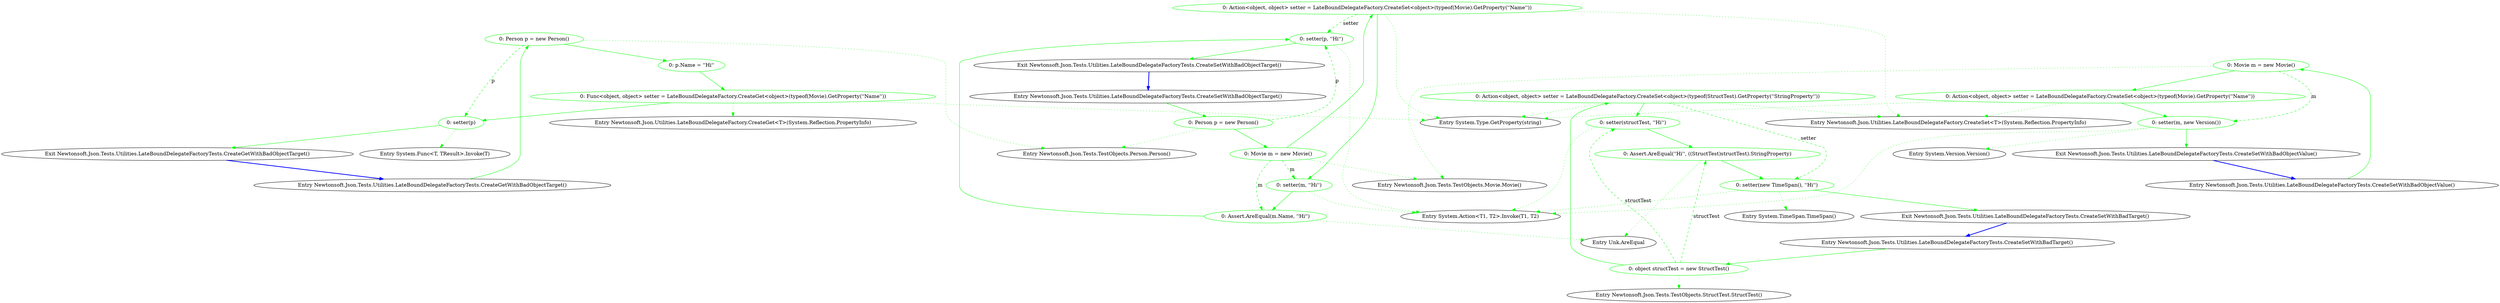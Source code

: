 digraph  {
d1 [cluster="Newtonsoft.Json.Tests.Utilities.LateBoundDelegateFactoryTests.CreateGetWithBadObjectTarget()", color=green, community=0, label="0: Person p = new Person()", span="42-42"];
d0 [cluster="Newtonsoft.Json.Tests.Utilities.LateBoundDelegateFactoryTests.CreateGetWithBadObjectTarget()", label="Entry Newtonsoft.Json.Tests.Utilities.LateBoundDelegateFactoryTests.CreateGetWithBadObjectTarget()", span="40-40"];
d2 [cluster="Newtonsoft.Json.Tests.Utilities.LateBoundDelegateFactoryTests.CreateGetWithBadObjectTarget()", color=green, community=0, label="0: p.Name = ''Hi''", span="43-43"];
d6 [cluster="Newtonsoft.Json.Tests.TestObjects.Person.Person()", label="Entry Newtonsoft.Json.Tests.TestObjects.Person.Person()", span="34-34"];
d4 [cluster="Newtonsoft.Json.Tests.Utilities.LateBoundDelegateFactoryTests.CreateGetWithBadObjectTarget()", color=green, community=0, label="0: setter(p)", span="47-47"];
d3 [cluster="Newtonsoft.Json.Tests.Utilities.LateBoundDelegateFactoryTests.CreateGetWithBadObjectTarget()", color=green, community=0, label="0: Func<object, object> setter = LateBoundDelegateFactory.CreateGet<object>(typeof(Movie).GetProperty(''Name''))", span="45-45"];
d5 [cluster="Newtonsoft.Json.Tests.Utilities.LateBoundDelegateFactoryTests.CreateGetWithBadObjectTarget()", label="Exit Newtonsoft.Json.Tests.Utilities.LateBoundDelegateFactoryTests.CreateGetWithBadObjectTarget()", span="40-40"];
d9 [cluster="System.Func<T, TResult>.Invoke(T)", label="Entry System.Func<T, TResult>.Invoke(T)", span="0-0"];
d7 [cluster="System.Type.GetProperty(string)", label="Entry System.Type.GetProperty(string)", span="0-0"];
d8 [cluster="Newtonsoft.Json.Utilities.LateBoundDelegateFactory.CreateGet<T>(System.Reflection.PropertyInfo)", label="Entry Newtonsoft.Json.Utilities.LateBoundDelegateFactory.CreateGet<T>(System.Reflection.PropertyInfo)", span="155-155"];
d11 [cluster="Newtonsoft.Json.Tests.Utilities.LateBoundDelegateFactoryTests.CreateSetWithBadObjectTarget()", color=green, community=0, label="0: Person p = new Person()", span="54-54"];
d10 [cluster="Newtonsoft.Json.Tests.Utilities.LateBoundDelegateFactoryTests.CreateSetWithBadObjectTarget()", label="Entry Newtonsoft.Json.Tests.Utilities.LateBoundDelegateFactoryTests.CreateSetWithBadObjectTarget()", span="52-52"];
d12 [cluster="Newtonsoft.Json.Tests.Utilities.LateBoundDelegateFactoryTests.CreateSetWithBadObjectTarget()", color=green, community=0, label="0: Movie m = new Movie()", span="55-55"];
d16 [cluster="Newtonsoft.Json.Tests.Utilities.LateBoundDelegateFactoryTests.CreateSetWithBadObjectTarget()", color=green, community=0, label="0: setter(p, ''Hi'')", span="63-63"];
d13 [cluster="Newtonsoft.Json.Tests.Utilities.LateBoundDelegateFactoryTests.CreateSetWithBadObjectTarget()", color=green, community=0, label="0: Action<object, object> setter = LateBoundDelegateFactory.CreateSet<object>(typeof(Movie).GetProperty(''Name''))", span="57-57"];
d18 [cluster="Newtonsoft.Json.Tests.TestObjects.Movie.Movie()", label="Entry Newtonsoft.Json.Tests.TestObjects.Movie.Movie()", span="7-7"];
d14 [cluster="Newtonsoft.Json.Tests.Utilities.LateBoundDelegateFactoryTests.CreateSetWithBadObjectTarget()", color=green, community=0, label="0: setter(m, ''Hi'')", span="59-59"];
d15 [cluster="Newtonsoft.Json.Tests.Utilities.LateBoundDelegateFactoryTests.CreateSetWithBadObjectTarget()", color=green, community=0, label="0: Assert.AreEqual(m.Name, ''Hi'')", span="61-61"];
d17 [cluster="Newtonsoft.Json.Tests.Utilities.LateBoundDelegateFactoryTests.CreateSetWithBadObjectTarget()", label="Exit Newtonsoft.Json.Tests.Utilities.LateBoundDelegateFactoryTests.CreateSetWithBadObjectTarget()", span="52-52"];
d20 [cluster="System.Action<T1, T2>.Invoke(T1, T2)", label="Entry System.Action<T1, T2>.Invoke(T1, T2)", span="0-0"];
d19 [cluster="Newtonsoft.Json.Utilities.LateBoundDelegateFactory.CreateSet<T>(System.Reflection.PropertyInfo)", label="Entry Newtonsoft.Json.Utilities.LateBoundDelegateFactory.CreateSet<T>(System.Reflection.PropertyInfo)", span="238-238"];
d21 [cluster="Unk.AreEqual", label="Entry Unk.AreEqual", span=""];
d23 [cluster="Newtonsoft.Json.Tests.Utilities.LateBoundDelegateFactoryTests.CreateSetWithBadTarget()", color=green, community=0, label="0: object structTest = new StructTest()", span="70-70"];
d22 [cluster="Newtonsoft.Json.Tests.Utilities.LateBoundDelegateFactoryTests.CreateSetWithBadTarget()", label="Entry Newtonsoft.Json.Tests.Utilities.LateBoundDelegateFactoryTests.CreateSetWithBadTarget()", span="68-68"];
d24 [cluster="Newtonsoft.Json.Tests.Utilities.LateBoundDelegateFactoryTests.CreateSetWithBadTarget()", color=green, community=0, label="0: Action<object, object> setter = LateBoundDelegateFactory.CreateSet<object>(typeof(StructTest).GetProperty(''StringProperty''))", span="72-72"];
d29 [cluster="Newtonsoft.Json.Tests.TestObjects.StructTest.StructTest()", label="Entry Newtonsoft.Json.Tests.TestObjects.StructTest.StructTest()", span="27-27"];
d25 [cluster="Newtonsoft.Json.Tests.Utilities.LateBoundDelegateFactoryTests.CreateSetWithBadTarget()", color=green, community=0, label="0: setter(structTest, ''Hi'')", span="74-74"];
d26 [cluster="Newtonsoft.Json.Tests.Utilities.LateBoundDelegateFactoryTests.CreateSetWithBadTarget()", color=green, community=0, label="0: Assert.AreEqual(''Hi'', ((StructTest)structTest).StringProperty)", span="76-76"];
d27 [cluster="Newtonsoft.Json.Tests.Utilities.LateBoundDelegateFactoryTests.CreateSetWithBadTarget()", color=green, community=0, label="0: setter(new TimeSpan(), ''Hi'')", span="78-78"];
d28 [cluster="Newtonsoft.Json.Tests.Utilities.LateBoundDelegateFactoryTests.CreateSetWithBadTarget()", label="Exit Newtonsoft.Json.Tests.Utilities.LateBoundDelegateFactoryTests.CreateSetWithBadTarget()", span="68-68"];
d30 [cluster="System.TimeSpan.TimeSpan()", label="Entry System.TimeSpan.TimeSpan()", span="0-0"];
d32 [cluster="Newtonsoft.Json.Tests.Utilities.LateBoundDelegateFactoryTests.CreateSetWithBadObjectValue()", color=green, community=0, label="0: Movie m = new Movie()", span="85-85"];
d31 [cluster="Newtonsoft.Json.Tests.Utilities.LateBoundDelegateFactoryTests.CreateSetWithBadObjectValue()", label="Entry Newtonsoft.Json.Tests.Utilities.LateBoundDelegateFactoryTests.CreateSetWithBadObjectValue()", span="83-83"];
d33 [cluster="Newtonsoft.Json.Tests.Utilities.LateBoundDelegateFactoryTests.CreateSetWithBadObjectValue()", color=green, community=0, label="0: Action<object, object> setter = LateBoundDelegateFactory.CreateSet<object>(typeof(Movie).GetProperty(''Name''))", span="87-87"];
d34 [cluster="Newtonsoft.Json.Tests.Utilities.LateBoundDelegateFactoryTests.CreateSetWithBadObjectValue()", color=green, community=0, label="0: setter(m, new Version())", span="89-89"];
d35 [cluster="Newtonsoft.Json.Tests.Utilities.LateBoundDelegateFactoryTests.CreateSetWithBadObjectValue()", label="Exit Newtonsoft.Json.Tests.Utilities.LateBoundDelegateFactoryTests.CreateSetWithBadObjectValue()", span="83-83"];
d36 [cluster="System.Version.Version()", label="Entry System.Version.Version()", span="0-0"];
d1 -> d2  [color=green, key=0, style=solid];
d1 -> d6  [color=green, key=2, style=dotted];
d1 -> d4  [color=green, key=1, label=p, style=dashed];
d0 -> d1  [color=green, key=0, style=solid];
d2 -> d3  [color=green, key=0, style=solid];
d4 -> d5  [color=green, key=0, style=solid];
d4 -> d9  [color=green, key=2, style=dotted];
d3 -> d4  [color=green, key=0, style=solid];
d3 -> d7  [color=green, key=2, style=dotted];
d3 -> d8  [color=green, key=2, style=dotted];
d5 -> d0  [color=blue, key=0, style=bold];
d11 -> d12  [color=green, key=0, style=solid];
d11 -> d6  [color=green, key=2, style=dotted];
d11 -> d16  [color=green, key=1, label=p, style=dashed];
d10 -> d11  [color=green, key=0, style=solid];
d12 -> d13  [color=green, key=0, style=solid];
d12 -> d18  [color=green, key=2, style=dotted];
d12 -> d14  [color=green, key=1, label=m, style=dashed];
d12 -> d15  [color=green, key=1, label=m, style=dashed];
d16 -> d17  [color=green, key=0, style=solid];
d16 -> d20  [color=green, key=2, style=dotted];
d13 -> d16  [color=green, key=1, label=setter, style=dashed];
d13 -> d14  [color=green, key=0, style=solid];
d13 -> d7  [color=green, key=2, style=dotted];
d13 -> d19  [color=green, key=2, style=dotted];
d14 -> d15  [color=green, key=0, style=solid];
d14 -> d20  [color=green, key=2, style=dotted];
d15 -> d16  [color=green, key=0, style=solid];
d15 -> d21  [color=green, key=2, style=dotted];
d17 -> d10  [color=blue, key=0, style=bold];
d23 -> d24  [color=green, key=0, style=solid];
d23 -> d29  [color=green, key=2, style=dotted];
d23 -> d25  [color=green, key=1, label=structTest, style=dashed];
d23 -> d26  [color=green, key=1, label=structTest, style=dashed];
d22 -> d23  [color=green, key=0, style=solid];
d24 -> d25  [color=green, key=0, style=solid];
d24 -> d7  [color=green, key=2, style=dotted];
d24 -> d19  [color=green, key=2, style=dotted];
d24 -> d27  [color=green, key=1, label=setter, style=dashed];
d25 -> d26  [color=green, key=0, style=solid];
d25 -> d20  [color=green, key=2, style=dotted];
d26 -> d27  [color=green, key=0, style=solid];
d26 -> d21  [color=green, key=2, style=dotted];
d27 -> d28  [color=green, key=0, style=solid];
d27 -> d30  [color=green, key=2, style=dotted];
d27 -> d20  [color=green, key=2, style=dotted];
d28 -> d22  [color=blue, key=0, style=bold];
d32 -> d33  [color=green, key=0, style=solid];
d32 -> d18  [color=green, key=2, style=dotted];
d32 -> d34  [color=green, key=1, label=m, style=dashed];
d31 -> d32  [color=green, key=0, style=solid];
d33 -> d34  [color=green, key=0, style=solid];
d33 -> d7  [color=green, key=2, style=dotted];
d33 -> d19  [color=green, key=2, style=dotted];
d34 -> d35  [color=green, key=0, style=solid];
d34 -> d36  [color=green, key=2, style=dotted];
d34 -> d20  [color=green, key=2, style=dotted];
d35 -> d31  [color=blue, key=0, style=bold];
}
